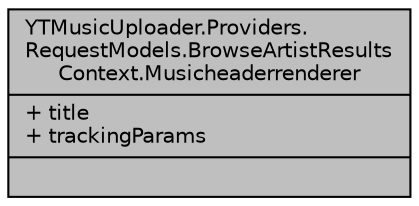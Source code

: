 digraph "YTMusicUploader.Providers.RequestModels.BrowseArtistResultsContext.Musicheaderrenderer"
{
 // LATEX_PDF_SIZE
  edge [fontname="Helvetica",fontsize="10",labelfontname="Helvetica",labelfontsize="10"];
  node [fontname="Helvetica",fontsize="10",shape=record];
  Node1 [label="{YTMusicUploader.Providers.\lRequestModels.BrowseArtistResults\lContext.Musicheaderrenderer\n|+ title\l+ trackingParams\l|}",height=0.2,width=0.4,color="black", fillcolor="grey75", style="filled", fontcolor="black",tooltip=" "];
}
